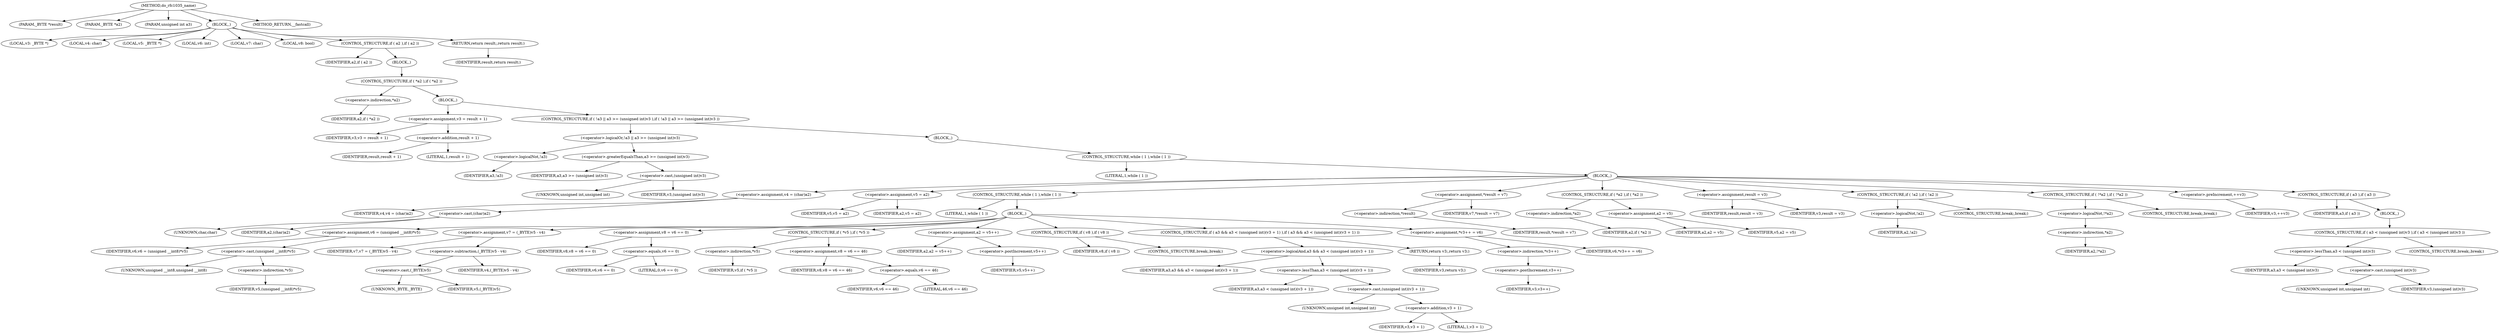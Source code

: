 digraph do_rfc1035_name {  
"1000107" [label = "(METHOD,do_rfc1035_name)" ]
"1000108" [label = "(PARAM,_BYTE *result)" ]
"1000109" [label = "(PARAM,_BYTE *a2)" ]
"1000110" [label = "(PARAM,unsigned int a3)" ]
"1000111" [label = "(BLOCK,,)" ]
"1000112" [label = "(LOCAL,v3: _BYTE *)" ]
"1000113" [label = "(LOCAL,v4: char)" ]
"1000114" [label = "(LOCAL,v5: _BYTE *)" ]
"1000115" [label = "(LOCAL,v6: int)" ]
"1000116" [label = "(LOCAL,v7: char)" ]
"1000117" [label = "(LOCAL,v8: bool)" ]
"1000118" [label = "(CONTROL_STRUCTURE,if ( a2 ),if ( a2 ))" ]
"1000119" [label = "(IDENTIFIER,a2,if ( a2 ))" ]
"1000120" [label = "(BLOCK,,)" ]
"1000121" [label = "(CONTROL_STRUCTURE,if ( *a2 ),if ( *a2 ))" ]
"1000122" [label = "(<operator>.indirection,*a2)" ]
"1000123" [label = "(IDENTIFIER,a2,if ( *a2 ))" ]
"1000124" [label = "(BLOCK,,)" ]
"1000125" [label = "(<operator>.assignment,v3 = result + 1)" ]
"1000126" [label = "(IDENTIFIER,v3,v3 = result + 1)" ]
"1000127" [label = "(<operator>.addition,result + 1)" ]
"1000128" [label = "(IDENTIFIER,result,result + 1)" ]
"1000129" [label = "(LITERAL,1,result + 1)" ]
"1000130" [label = "(CONTROL_STRUCTURE,if ( !a3 || a3 >= (unsigned int)v3 ),if ( !a3 || a3 >= (unsigned int)v3 ))" ]
"1000131" [label = "(<operator>.logicalOr,!a3 || a3 >= (unsigned int)v3)" ]
"1000132" [label = "(<operator>.logicalNot,!a3)" ]
"1000133" [label = "(IDENTIFIER,a3,!a3)" ]
"1000134" [label = "(<operator>.greaterEqualsThan,a3 >= (unsigned int)v3)" ]
"1000135" [label = "(IDENTIFIER,a3,a3 >= (unsigned int)v3)" ]
"1000136" [label = "(<operator>.cast,(unsigned int)v3)" ]
"1000137" [label = "(UNKNOWN,unsigned int,unsigned int)" ]
"1000138" [label = "(IDENTIFIER,v3,(unsigned int)v3)" ]
"1000139" [label = "(BLOCK,,)" ]
"1000140" [label = "(CONTROL_STRUCTURE,while ( 1 ),while ( 1 ))" ]
"1000141" [label = "(LITERAL,1,while ( 1 ))" ]
"1000142" [label = "(BLOCK,,)" ]
"1000143" [label = "(<operator>.assignment,v4 = (char)a2)" ]
"1000144" [label = "(IDENTIFIER,v4,v4 = (char)a2)" ]
"1000145" [label = "(<operator>.cast,(char)a2)" ]
"1000146" [label = "(UNKNOWN,char,char)" ]
"1000147" [label = "(IDENTIFIER,a2,(char)a2)" ]
"1000148" [label = "(<operator>.assignment,v5 = a2)" ]
"1000149" [label = "(IDENTIFIER,v5,v5 = a2)" ]
"1000150" [label = "(IDENTIFIER,a2,v5 = a2)" ]
"1000151" [label = "(CONTROL_STRUCTURE,while ( 1 ),while ( 1 ))" ]
"1000152" [label = "(LITERAL,1,while ( 1 ))" ]
"1000153" [label = "(BLOCK,,)" ]
"1000154" [label = "(<operator>.assignment,v6 = (unsigned __int8)*v5)" ]
"1000155" [label = "(IDENTIFIER,v6,v6 = (unsigned __int8)*v5)" ]
"1000156" [label = "(<operator>.cast,(unsigned __int8)*v5)" ]
"1000157" [label = "(UNKNOWN,unsigned __int8,unsigned __int8)" ]
"1000158" [label = "(<operator>.indirection,*v5)" ]
"1000159" [label = "(IDENTIFIER,v5,(unsigned __int8)*v5)" ]
"1000160" [label = "(<operator>.assignment,v7 = (_BYTE)v5 - v4)" ]
"1000161" [label = "(IDENTIFIER,v7,v7 = (_BYTE)v5 - v4)" ]
"1000162" [label = "(<operator>.subtraction,(_BYTE)v5 - v4)" ]
"1000163" [label = "(<operator>.cast,(_BYTE)v5)" ]
"1000164" [label = "(UNKNOWN,_BYTE,_BYTE)" ]
"1000165" [label = "(IDENTIFIER,v5,(_BYTE)v5)" ]
"1000166" [label = "(IDENTIFIER,v4,(_BYTE)v5 - v4)" ]
"1000167" [label = "(<operator>.assignment,v8 = v6 == 0)" ]
"1000168" [label = "(IDENTIFIER,v8,v8 = v6 == 0)" ]
"1000169" [label = "(<operator>.equals,v6 == 0)" ]
"1000170" [label = "(IDENTIFIER,v6,v6 == 0)" ]
"1000171" [label = "(LITERAL,0,v6 == 0)" ]
"1000172" [label = "(CONTROL_STRUCTURE,if ( *v5 ),if ( *v5 ))" ]
"1000173" [label = "(<operator>.indirection,*v5)" ]
"1000174" [label = "(IDENTIFIER,v5,if ( *v5 ))" ]
"1000175" [label = "(<operator>.assignment,v8 = v6 == 46)" ]
"1000176" [label = "(IDENTIFIER,v8,v8 = v6 == 46)" ]
"1000177" [label = "(<operator>.equals,v6 == 46)" ]
"1000178" [label = "(IDENTIFIER,v6,v6 == 46)" ]
"1000179" [label = "(LITERAL,46,v6 == 46)" ]
"1000180" [label = "(<operator>.assignment,a2 = v5++)" ]
"1000181" [label = "(IDENTIFIER,a2,a2 = v5++)" ]
"1000182" [label = "(<operator>.postIncrement,v5++)" ]
"1000183" [label = "(IDENTIFIER,v5,v5++)" ]
"1000184" [label = "(CONTROL_STRUCTURE,if ( v8 ),if ( v8 ))" ]
"1000185" [label = "(IDENTIFIER,v8,if ( v8 ))" ]
"1000186" [label = "(CONTROL_STRUCTURE,break;,break;)" ]
"1000187" [label = "(CONTROL_STRUCTURE,if ( a3 && a3 < (unsigned int)(v3 + 1) ),if ( a3 && a3 < (unsigned int)(v3 + 1) ))" ]
"1000188" [label = "(<operator>.logicalAnd,a3 && a3 < (unsigned int)(v3 + 1))" ]
"1000189" [label = "(IDENTIFIER,a3,a3 && a3 < (unsigned int)(v3 + 1))" ]
"1000190" [label = "(<operator>.lessThan,a3 < (unsigned int)(v3 + 1))" ]
"1000191" [label = "(IDENTIFIER,a3,a3 < (unsigned int)(v3 + 1))" ]
"1000192" [label = "(<operator>.cast,(unsigned int)(v3 + 1))" ]
"1000193" [label = "(UNKNOWN,unsigned int,unsigned int)" ]
"1000194" [label = "(<operator>.addition,v3 + 1)" ]
"1000195" [label = "(IDENTIFIER,v3,v3 + 1)" ]
"1000196" [label = "(LITERAL,1,v3 + 1)" ]
"1000197" [label = "(RETURN,return v3;,return v3;)" ]
"1000198" [label = "(IDENTIFIER,v3,return v3;)" ]
"1000199" [label = "(<operator>.assignment,*v3++ = v6)" ]
"1000200" [label = "(<operator>.indirection,*v3++)" ]
"1000201" [label = "(<operator>.postIncrement,v3++)" ]
"1000202" [label = "(IDENTIFIER,v3,v3++)" ]
"1000203" [label = "(IDENTIFIER,v6,*v3++ = v6)" ]
"1000204" [label = "(<operator>.assignment,*result = v7)" ]
"1000205" [label = "(<operator>.indirection,*result)" ]
"1000206" [label = "(IDENTIFIER,result,*result = v7)" ]
"1000207" [label = "(IDENTIFIER,v7,*result = v7)" ]
"1000208" [label = "(CONTROL_STRUCTURE,if ( *a2 ),if ( *a2 ))" ]
"1000209" [label = "(<operator>.indirection,*a2)" ]
"1000210" [label = "(IDENTIFIER,a2,if ( *a2 ))" ]
"1000211" [label = "(<operator>.assignment,a2 = v5)" ]
"1000212" [label = "(IDENTIFIER,a2,a2 = v5)" ]
"1000213" [label = "(IDENTIFIER,v5,a2 = v5)" ]
"1000214" [label = "(<operator>.assignment,result = v3)" ]
"1000215" [label = "(IDENTIFIER,result,result = v3)" ]
"1000216" [label = "(IDENTIFIER,v3,result = v3)" ]
"1000217" [label = "(CONTROL_STRUCTURE,if ( !a2 ),if ( !a2 ))" ]
"1000218" [label = "(<operator>.logicalNot,!a2)" ]
"1000219" [label = "(IDENTIFIER,a2,!a2)" ]
"1000220" [label = "(CONTROL_STRUCTURE,break;,break;)" ]
"1000221" [label = "(CONTROL_STRUCTURE,if ( !*a2 ),if ( !*a2 ))" ]
"1000222" [label = "(<operator>.logicalNot,!*a2)" ]
"1000223" [label = "(<operator>.indirection,*a2)" ]
"1000224" [label = "(IDENTIFIER,a2,!*a2)" ]
"1000225" [label = "(CONTROL_STRUCTURE,break;,break;)" ]
"1000226" [label = "(<operator>.preIncrement,++v3)" ]
"1000227" [label = "(IDENTIFIER,v3,++v3)" ]
"1000228" [label = "(CONTROL_STRUCTURE,if ( a3 ),if ( a3 ))" ]
"1000229" [label = "(IDENTIFIER,a3,if ( a3 ))" ]
"1000230" [label = "(BLOCK,,)" ]
"1000231" [label = "(CONTROL_STRUCTURE,if ( a3 < (unsigned int)v3 ),if ( a3 < (unsigned int)v3 ))" ]
"1000232" [label = "(<operator>.lessThan,a3 < (unsigned int)v3)" ]
"1000233" [label = "(IDENTIFIER,a3,a3 < (unsigned int)v3)" ]
"1000234" [label = "(<operator>.cast,(unsigned int)v3)" ]
"1000235" [label = "(UNKNOWN,unsigned int,unsigned int)" ]
"1000236" [label = "(IDENTIFIER,v3,(unsigned int)v3)" ]
"1000237" [label = "(CONTROL_STRUCTURE,break;,break;)" ]
"1000238" [label = "(RETURN,return result;,return result;)" ]
"1000239" [label = "(IDENTIFIER,result,return result;)" ]
"1000240" [label = "(METHOD_RETURN,__fastcall)" ]
  "1000107" -> "1000108" 
  "1000107" -> "1000109" 
  "1000107" -> "1000110" 
  "1000107" -> "1000111" 
  "1000107" -> "1000240" 
  "1000111" -> "1000112" 
  "1000111" -> "1000113" 
  "1000111" -> "1000114" 
  "1000111" -> "1000115" 
  "1000111" -> "1000116" 
  "1000111" -> "1000117" 
  "1000111" -> "1000118" 
  "1000111" -> "1000238" 
  "1000118" -> "1000119" 
  "1000118" -> "1000120" 
  "1000120" -> "1000121" 
  "1000121" -> "1000122" 
  "1000121" -> "1000124" 
  "1000122" -> "1000123" 
  "1000124" -> "1000125" 
  "1000124" -> "1000130" 
  "1000125" -> "1000126" 
  "1000125" -> "1000127" 
  "1000127" -> "1000128" 
  "1000127" -> "1000129" 
  "1000130" -> "1000131" 
  "1000130" -> "1000139" 
  "1000131" -> "1000132" 
  "1000131" -> "1000134" 
  "1000132" -> "1000133" 
  "1000134" -> "1000135" 
  "1000134" -> "1000136" 
  "1000136" -> "1000137" 
  "1000136" -> "1000138" 
  "1000139" -> "1000140" 
  "1000140" -> "1000141" 
  "1000140" -> "1000142" 
  "1000142" -> "1000143" 
  "1000142" -> "1000148" 
  "1000142" -> "1000151" 
  "1000142" -> "1000204" 
  "1000142" -> "1000208" 
  "1000142" -> "1000214" 
  "1000142" -> "1000217" 
  "1000142" -> "1000221" 
  "1000142" -> "1000226" 
  "1000142" -> "1000228" 
  "1000143" -> "1000144" 
  "1000143" -> "1000145" 
  "1000145" -> "1000146" 
  "1000145" -> "1000147" 
  "1000148" -> "1000149" 
  "1000148" -> "1000150" 
  "1000151" -> "1000152" 
  "1000151" -> "1000153" 
  "1000153" -> "1000154" 
  "1000153" -> "1000160" 
  "1000153" -> "1000167" 
  "1000153" -> "1000172" 
  "1000153" -> "1000180" 
  "1000153" -> "1000184" 
  "1000153" -> "1000187" 
  "1000153" -> "1000199" 
  "1000154" -> "1000155" 
  "1000154" -> "1000156" 
  "1000156" -> "1000157" 
  "1000156" -> "1000158" 
  "1000158" -> "1000159" 
  "1000160" -> "1000161" 
  "1000160" -> "1000162" 
  "1000162" -> "1000163" 
  "1000162" -> "1000166" 
  "1000163" -> "1000164" 
  "1000163" -> "1000165" 
  "1000167" -> "1000168" 
  "1000167" -> "1000169" 
  "1000169" -> "1000170" 
  "1000169" -> "1000171" 
  "1000172" -> "1000173" 
  "1000172" -> "1000175" 
  "1000173" -> "1000174" 
  "1000175" -> "1000176" 
  "1000175" -> "1000177" 
  "1000177" -> "1000178" 
  "1000177" -> "1000179" 
  "1000180" -> "1000181" 
  "1000180" -> "1000182" 
  "1000182" -> "1000183" 
  "1000184" -> "1000185" 
  "1000184" -> "1000186" 
  "1000187" -> "1000188" 
  "1000187" -> "1000197" 
  "1000188" -> "1000189" 
  "1000188" -> "1000190" 
  "1000190" -> "1000191" 
  "1000190" -> "1000192" 
  "1000192" -> "1000193" 
  "1000192" -> "1000194" 
  "1000194" -> "1000195" 
  "1000194" -> "1000196" 
  "1000197" -> "1000198" 
  "1000199" -> "1000200" 
  "1000199" -> "1000203" 
  "1000200" -> "1000201" 
  "1000201" -> "1000202" 
  "1000204" -> "1000205" 
  "1000204" -> "1000207" 
  "1000205" -> "1000206" 
  "1000208" -> "1000209" 
  "1000208" -> "1000211" 
  "1000209" -> "1000210" 
  "1000211" -> "1000212" 
  "1000211" -> "1000213" 
  "1000214" -> "1000215" 
  "1000214" -> "1000216" 
  "1000217" -> "1000218" 
  "1000217" -> "1000220" 
  "1000218" -> "1000219" 
  "1000221" -> "1000222" 
  "1000221" -> "1000225" 
  "1000222" -> "1000223" 
  "1000223" -> "1000224" 
  "1000226" -> "1000227" 
  "1000228" -> "1000229" 
  "1000228" -> "1000230" 
  "1000230" -> "1000231" 
  "1000231" -> "1000232" 
  "1000231" -> "1000237" 
  "1000232" -> "1000233" 
  "1000232" -> "1000234" 
  "1000234" -> "1000235" 
  "1000234" -> "1000236" 
  "1000238" -> "1000239" 
}
